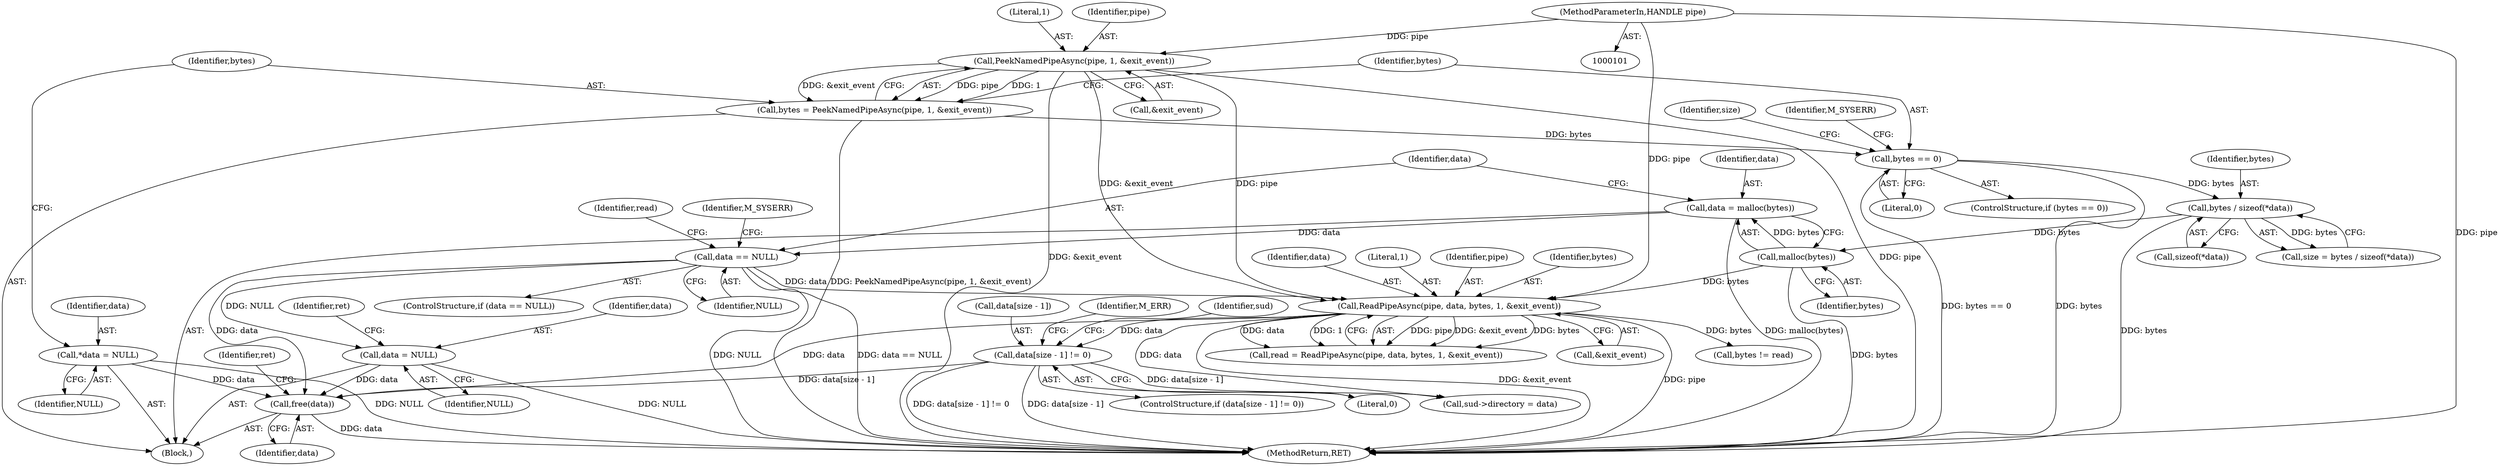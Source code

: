digraph "1_openvpn_1394192b210cb3c6624a7419bcf3ff966742e79b@API" {
"1000270" [label="(Call,free(data))"];
"1000185" [label="(Call,data[size - 1] != 0)"];
"1000167" [label="(Call,ReadPipeAsync(pipe, data, bytes, 1, &exit_event))"];
"1000119" [label="(Call,PeekNamedPipeAsync(pipe, 1, &exit_event))"];
"1000102" [label="(MethodParameterIn,HANDLE pipe)"];
"1000156" [label="(Call,data == NULL)"];
"1000151" [label="(Call,data = malloc(bytes))"];
"1000153" [label="(Call,malloc(bytes))"];
"1000136" [label="(Call,bytes / sizeof(*data))"];
"1000125" [label="(Call,bytes == 0)"];
"1000117" [label="(Call,bytes = PeekNamedPipeAsync(pipe, 1, &exit_event))"];
"1000263" [label="(Call,data = NULL)"];
"1000112" [label="(Call,*data = NULL)"];
"1000158" [label="(Identifier,NULL)"];
"1000198" [label="(Call,sud->directory = data)"];
"1000172" [label="(Call,&exit_event)"];
"1000185" [label="(Call,data[size - 1] != 0)"];
"1000169" [label="(Identifier,data)"];
"1000113" [label="(Identifier,data)"];
"1000264" [label="(Identifier,data)"];
"1000265" [label="(Identifier,NULL)"];
"1000271" [label="(Identifier,data)"];
"1000194" [label="(Identifier,M_ERR)"];
"1000175" [label="(Call,bytes != read)"];
"1000126" [label="(Identifier,bytes)"];
"1000200" [label="(Identifier,sud)"];
"1000122" [label="(Call,&exit_event)"];
"1000156" [label="(Call,data == NULL)"];
"1000118" [label="(Identifier,bytes)"];
"1000138" [label="(Call,sizeof(*data))"];
"1000155" [label="(ControlStructure,if (data == NULL))"];
"1000130" [label="(Identifier,M_SYSERR)"];
"1000171" [label="(Literal,1)"];
"1000191" [label="(Literal,0)"];
"1000104" [label="(Block,)"];
"1000102" [label="(MethodParameterIn,HANDLE pipe)"];
"1000165" [label="(Call,read = ReadPipeAsync(pipe, data, bytes, 1, &exit_event))"];
"1000151" [label="(Call,data = malloc(bytes))"];
"1000134" [label="(Call,size = bytes / sizeof(*data))"];
"1000135" [label="(Identifier,size)"];
"1000137" [label="(Identifier,bytes)"];
"1000168" [label="(Identifier,pipe)"];
"1000125" [label="(Call,bytes == 0)"];
"1000121" [label="(Literal,1)"];
"1000152" [label="(Identifier,data)"];
"1000153" [label="(Call,malloc(bytes))"];
"1000120" [label="(Identifier,pipe)"];
"1000263" [label="(Call,data = NULL)"];
"1000114" [label="(Identifier,NULL)"];
"1000170" [label="(Identifier,bytes)"];
"1000161" [label="(Identifier,M_SYSERR)"];
"1000186" [label="(Call,data[size - 1])"];
"1000166" [label="(Identifier,read)"];
"1000154" [label="(Identifier,bytes)"];
"1000117" [label="(Call,bytes = PeekNamedPipeAsync(pipe, 1, &exit_event))"];
"1000157" [label="(Identifier,data)"];
"1000136" [label="(Call,bytes / sizeof(*data))"];
"1000124" [label="(ControlStructure,if (bytes == 0))"];
"1000267" [label="(Identifier,ret)"];
"1000119" [label="(Call,PeekNamedPipeAsync(pipe, 1, &exit_event))"];
"1000273" [label="(Identifier,ret)"];
"1000127" [label="(Literal,0)"];
"1000270" [label="(Call,free(data))"];
"1000274" [label="(MethodReturn,RET)"];
"1000112" [label="(Call,*data = NULL)"];
"1000167" [label="(Call,ReadPipeAsync(pipe, data, bytes, 1, &exit_event))"];
"1000184" [label="(ControlStructure,if (data[size - 1] != 0))"];
"1000270" -> "1000104"  [label="AST: "];
"1000270" -> "1000271"  [label="CFG: "];
"1000271" -> "1000270"  [label="AST: "];
"1000273" -> "1000270"  [label="CFG: "];
"1000270" -> "1000274"  [label="DDG: data"];
"1000185" -> "1000270"  [label="DDG: data[size - 1]"];
"1000167" -> "1000270"  [label="DDG: data"];
"1000156" -> "1000270"  [label="DDG: data"];
"1000263" -> "1000270"  [label="DDG: data"];
"1000112" -> "1000270"  [label="DDG: data"];
"1000185" -> "1000184"  [label="AST: "];
"1000185" -> "1000191"  [label="CFG: "];
"1000186" -> "1000185"  [label="AST: "];
"1000191" -> "1000185"  [label="AST: "];
"1000194" -> "1000185"  [label="CFG: "];
"1000200" -> "1000185"  [label="CFG: "];
"1000185" -> "1000274"  [label="DDG: data[size - 1] != 0"];
"1000185" -> "1000274"  [label="DDG: data[size - 1]"];
"1000167" -> "1000185"  [label="DDG: data"];
"1000185" -> "1000198"  [label="DDG: data[size - 1]"];
"1000167" -> "1000165"  [label="AST: "];
"1000167" -> "1000172"  [label="CFG: "];
"1000168" -> "1000167"  [label="AST: "];
"1000169" -> "1000167"  [label="AST: "];
"1000170" -> "1000167"  [label="AST: "];
"1000171" -> "1000167"  [label="AST: "];
"1000172" -> "1000167"  [label="AST: "];
"1000165" -> "1000167"  [label="CFG: "];
"1000167" -> "1000274"  [label="DDG: pipe"];
"1000167" -> "1000274"  [label="DDG: &exit_event"];
"1000167" -> "1000165"  [label="DDG: pipe"];
"1000167" -> "1000165"  [label="DDG: &exit_event"];
"1000167" -> "1000165"  [label="DDG: bytes"];
"1000167" -> "1000165"  [label="DDG: data"];
"1000167" -> "1000165"  [label="DDG: 1"];
"1000119" -> "1000167"  [label="DDG: pipe"];
"1000119" -> "1000167"  [label="DDG: &exit_event"];
"1000102" -> "1000167"  [label="DDG: pipe"];
"1000156" -> "1000167"  [label="DDG: data"];
"1000153" -> "1000167"  [label="DDG: bytes"];
"1000167" -> "1000175"  [label="DDG: bytes"];
"1000167" -> "1000198"  [label="DDG: data"];
"1000119" -> "1000117"  [label="AST: "];
"1000119" -> "1000122"  [label="CFG: "];
"1000120" -> "1000119"  [label="AST: "];
"1000121" -> "1000119"  [label="AST: "];
"1000122" -> "1000119"  [label="AST: "];
"1000117" -> "1000119"  [label="CFG: "];
"1000119" -> "1000274"  [label="DDG: pipe"];
"1000119" -> "1000274"  [label="DDG: &exit_event"];
"1000119" -> "1000117"  [label="DDG: pipe"];
"1000119" -> "1000117"  [label="DDG: 1"];
"1000119" -> "1000117"  [label="DDG: &exit_event"];
"1000102" -> "1000119"  [label="DDG: pipe"];
"1000102" -> "1000101"  [label="AST: "];
"1000102" -> "1000274"  [label="DDG: pipe"];
"1000156" -> "1000155"  [label="AST: "];
"1000156" -> "1000158"  [label="CFG: "];
"1000157" -> "1000156"  [label="AST: "];
"1000158" -> "1000156"  [label="AST: "];
"1000161" -> "1000156"  [label="CFG: "];
"1000166" -> "1000156"  [label="CFG: "];
"1000156" -> "1000274"  [label="DDG: NULL"];
"1000156" -> "1000274"  [label="DDG: data == NULL"];
"1000151" -> "1000156"  [label="DDG: data"];
"1000156" -> "1000263"  [label="DDG: NULL"];
"1000151" -> "1000104"  [label="AST: "];
"1000151" -> "1000153"  [label="CFG: "];
"1000152" -> "1000151"  [label="AST: "];
"1000153" -> "1000151"  [label="AST: "];
"1000157" -> "1000151"  [label="CFG: "];
"1000151" -> "1000274"  [label="DDG: malloc(bytes)"];
"1000153" -> "1000151"  [label="DDG: bytes"];
"1000153" -> "1000154"  [label="CFG: "];
"1000154" -> "1000153"  [label="AST: "];
"1000153" -> "1000274"  [label="DDG: bytes"];
"1000136" -> "1000153"  [label="DDG: bytes"];
"1000136" -> "1000134"  [label="AST: "];
"1000136" -> "1000138"  [label="CFG: "];
"1000137" -> "1000136"  [label="AST: "];
"1000138" -> "1000136"  [label="AST: "];
"1000134" -> "1000136"  [label="CFG: "];
"1000136" -> "1000274"  [label="DDG: bytes"];
"1000136" -> "1000134"  [label="DDG: bytes"];
"1000125" -> "1000136"  [label="DDG: bytes"];
"1000125" -> "1000124"  [label="AST: "];
"1000125" -> "1000127"  [label="CFG: "];
"1000126" -> "1000125"  [label="AST: "];
"1000127" -> "1000125"  [label="AST: "];
"1000130" -> "1000125"  [label="CFG: "];
"1000135" -> "1000125"  [label="CFG: "];
"1000125" -> "1000274"  [label="DDG: bytes"];
"1000125" -> "1000274"  [label="DDG: bytes == 0"];
"1000117" -> "1000125"  [label="DDG: bytes"];
"1000117" -> "1000104"  [label="AST: "];
"1000118" -> "1000117"  [label="AST: "];
"1000126" -> "1000117"  [label="CFG: "];
"1000117" -> "1000274"  [label="DDG: PeekNamedPipeAsync(pipe, 1, &exit_event)"];
"1000263" -> "1000104"  [label="AST: "];
"1000263" -> "1000265"  [label="CFG: "];
"1000264" -> "1000263"  [label="AST: "];
"1000265" -> "1000263"  [label="AST: "];
"1000267" -> "1000263"  [label="CFG: "];
"1000263" -> "1000274"  [label="DDG: NULL"];
"1000112" -> "1000104"  [label="AST: "];
"1000112" -> "1000114"  [label="CFG: "];
"1000113" -> "1000112"  [label="AST: "];
"1000114" -> "1000112"  [label="AST: "];
"1000118" -> "1000112"  [label="CFG: "];
"1000112" -> "1000274"  [label="DDG: NULL"];
}
